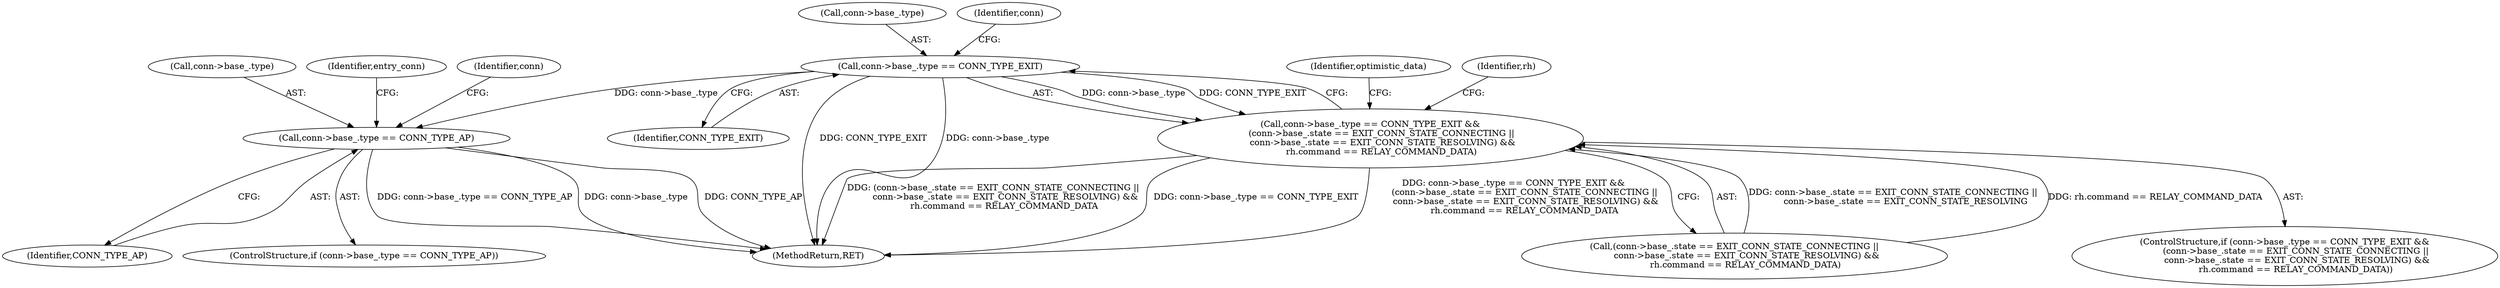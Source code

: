 digraph "0_tor_56a7c5bc15e0447203a491c1ee37de9939ad1dcd@pointer" {
"1000214" [label="(Call,conn->base_.type == CONN_TYPE_EXIT)"];
"1000213" [label="(Call,conn->base_.type == CONN_TYPE_EXIT &&\n        (conn->base_.state == EXIT_CONN_STATE_CONNECTING ||\n         conn->base_.state == EXIT_CONN_STATE_RESOLVING) &&\n        rh.command == RELAY_COMMAND_DATA)"];
"1000477" [label="(Call,conn->base_.type == CONN_TYPE_AP)"];
"1000220" [label="(Identifier,CONN_TYPE_EXIT)"];
"1000483" [label="(Identifier,CONN_TYPE_AP)"];
"1000477" [label="(Call,conn->base_.type == CONN_TYPE_AP)"];
"1000487" [label="(Identifier,entry_conn)"];
"1000506" [label="(Identifier,conn)"];
"1000476" [label="(ControlStructure,if (conn->base_.type == CONN_TYPE_AP))"];
"1000478" [label="(Call,conn->base_.type)"];
"1000221" [label="(Call,(conn->base_.state == EXIT_CONN_STATE_CONNECTING ||\n         conn->base_.state == EXIT_CONN_STATE_RESOLVING) &&\n        rh.command == RELAY_COMMAND_DATA)"];
"1000215" [label="(Call,conn->base_.type)"];
"1000213" [label="(Call,conn->base_.type == CONN_TYPE_EXIT &&\n        (conn->base_.state == EXIT_CONN_STATE_CONNECTING ||\n         conn->base_.state == EXIT_CONN_STATE_RESOLVING) &&\n        rh.command == RELAY_COMMAND_DATA)"];
"1000214" [label="(Call,conn->base_.type == CONN_TYPE_EXIT)"];
"1000226" [label="(Identifier,conn)"];
"1000244" [label="(Identifier,optimistic_data)"];
"1000212" [label="(ControlStructure,if (conn->base_.type == CONN_TYPE_EXIT &&\n        (conn->base_.state == EXIT_CONN_STATE_CONNECTING ||\n         conn->base_.state == EXIT_CONN_STATE_RESOLVING) &&\n        rh.command == RELAY_COMMAND_DATA))"];
"1001058" [label="(MethodReturn,RET)"];
"1000251" [label="(Identifier,rh)"];
"1000214" -> "1000213"  [label="AST: "];
"1000214" -> "1000220"  [label="CFG: "];
"1000215" -> "1000214"  [label="AST: "];
"1000220" -> "1000214"  [label="AST: "];
"1000226" -> "1000214"  [label="CFG: "];
"1000213" -> "1000214"  [label="CFG: "];
"1000214" -> "1001058"  [label="DDG: CONN_TYPE_EXIT"];
"1000214" -> "1001058"  [label="DDG: conn->base_.type"];
"1000214" -> "1000213"  [label="DDG: conn->base_.type"];
"1000214" -> "1000213"  [label="DDG: CONN_TYPE_EXIT"];
"1000214" -> "1000477"  [label="DDG: conn->base_.type"];
"1000213" -> "1000212"  [label="AST: "];
"1000213" -> "1000221"  [label="CFG: "];
"1000221" -> "1000213"  [label="AST: "];
"1000244" -> "1000213"  [label="CFG: "];
"1000251" -> "1000213"  [label="CFG: "];
"1000213" -> "1001058"  [label="DDG: (conn->base_.state == EXIT_CONN_STATE_CONNECTING ||\n         conn->base_.state == EXIT_CONN_STATE_RESOLVING) &&\n        rh.command == RELAY_COMMAND_DATA"];
"1000213" -> "1001058"  [label="DDG: conn->base_.type == CONN_TYPE_EXIT"];
"1000213" -> "1001058"  [label="DDG: conn->base_.type == CONN_TYPE_EXIT &&\n        (conn->base_.state == EXIT_CONN_STATE_CONNECTING ||\n         conn->base_.state == EXIT_CONN_STATE_RESOLVING) &&\n        rh.command == RELAY_COMMAND_DATA"];
"1000221" -> "1000213"  [label="DDG: conn->base_.state == EXIT_CONN_STATE_CONNECTING ||\n         conn->base_.state == EXIT_CONN_STATE_RESOLVING"];
"1000221" -> "1000213"  [label="DDG: rh.command == RELAY_COMMAND_DATA"];
"1000477" -> "1000476"  [label="AST: "];
"1000477" -> "1000483"  [label="CFG: "];
"1000478" -> "1000477"  [label="AST: "];
"1000483" -> "1000477"  [label="AST: "];
"1000487" -> "1000477"  [label="CFG: "];
"1000506" -> "1000477"  [label="CFG: "];
"1000477" -> "1001058"  [label="DDG: CONN_TYPE_AP"];
"1000477" -> "1001058"  [label="DDG: conn->base_.type == CONN_TYPE_AP"];
"1000477" -> "1001058"  [label="DDG: conn->base_.type"];
}
